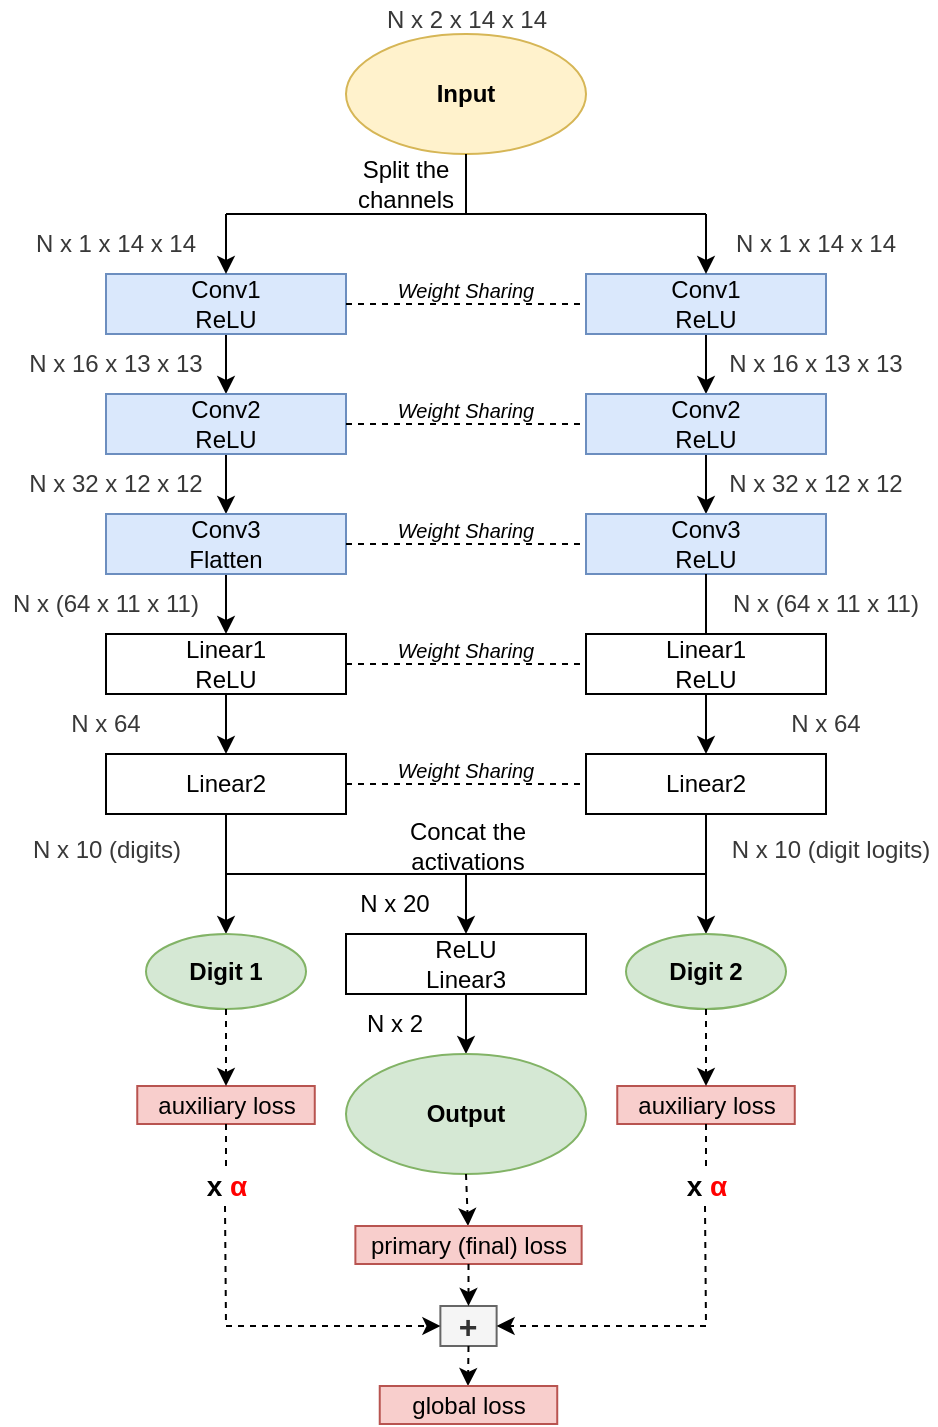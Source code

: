 <mxfile version="13.1.1" type="github">
  <diagram id="YVaPS0NW_fkGxbB0hOCl" name="Page-1">
    <mxGraphModel dx="1102" dy="587" grid="1" gridSize="10" guides="1" tooltips="1" connect="1" arrows="1" fold="1" page="1" pageScale="1" pageWidth="827" pageHeight="1169" math="0" shadow="0">
      <root>
        <mxCell id="0" />
        <mxCell id="1" parent="0" />
        <mxCell id="RyGLwnKeglVECxxGWKU3-21" value="" style="group" parent="1" vertex="1" connectable="0">
          <mxGeometry x="127.5" y="19" width="467.5" height="585" as="geometry" />
        </mxCell>
        <mxCell id="h3Otb9-q0aWc2A8WtiWL-3" value="Input" style="ellipse;whiteSpace=wrap;html=1;direction=east;fillColor=#fff2cc;strokeColor=#d6b656;fontStyle=1" parent="RyGLwnKeglVECxxGWKU3-21" vertex="1">
          <mxGeometry x="172.5" y="15" width="120" height="60" as="geometry" />
        </mxCell>
        <mxCell id="h3Otb9-q0aWc2A8WtiWL-5" value="Split the channels" style="text;html=1;strokeColor=none;fillColor=none;align=center;verticalAlign=middle;whiteSpace=wrap;rounded=0;direction=east;" parent="RyGLwnKeglVECxxGWKU3-21" vertex="1">
          <mxGeometry x="172.5" y="82.5" width="60" height="15" as="geometry" />
        </mxCell>
        <mxCell id="h3Otb9-q0aWc2A8WtiWL-14" style="edgeStyle=orthogonalEdgeStyle;rounded=0;orthogonalLoop=1;jettySize=auto;html=1;exitX=0.5;exitY=1;exitDx=0;exitDy=0;entryX=0.5;entryY=1;entryDx=0;entryDy=0;" parent="RyGLwnKeglVECxxGWKU3-21" source="h3Otb9-q0aWc2A8WtiWL-7" edge="1">
          <mxGeometry relative="1" as="geometry">
            <mxPoint x="112.5" y="195" as="targetPoint" />
          </mxGeometry>
        </mxCell>
        <mxCell id="h3Otb9-q0aWc2A8WtiWL-7" value="Conv1&lt;br&gt;ReLU" style="rounded=0;whiteSpace=wrap;html=1;direction=east;fillColor=#dae8fc;strokeColor=#6c8ebf;" parent="RyGLwnKeglVECxxGWKU3-21" vertex="1">
          <mxGeometry x="52.5" y="135.0" width="120" height="30" as="geometry" />
        </mxCell>
        <mxCell id="h3Otb9-q0aWc2A8WtiWL-8" value="" style="endArrow=none;html=1;entryX=0.5;entryY=1;entryDx=0;entryDy=0;exitX=0.5;exitY=1;exitDx=0;exitDy=0;" parent="RyGLwnKeglVECxxGWKU3-21" target="h3Otb9-q0aWc2A8WtiWL-3" edge="1">
          <mxGeometry width="50" height="50" relative="1" as="geometry">
            <mxPoint x="232.5" y="105.0" as="sourcePoint" />
            <mxPoint x="312.5" y="195" as="targetPoint" />
          </mxGeometry>
        </mxCell>
        <mxCell id="h3Otb9-q0aWc2A8WtiWL-9" value="" style="endArrow=none;html=1;" parent="RyGLwnKeglVECxxGWKU3-21" edge="1">
          <mxGeometry width="50" height="50" relative="1" as="geometry">
            <mxPoint x="112.5" y="105.0" as="sourcePoint" />
            <mxPoint x="352.5" y="105.0" as="targetPoint" />
          </mxGeometry>
        </mxCell>
        <mxCell id="h3Otb9-q0aWc2A8WtiWL-10" value="" style="endArrow=classic;html=1;" parent="RyGLwnKeglVECxxGWKU3-21" edge="1">
          <mxGeometry width="50" height="50" relative="1" as="geometry">
            <mxPoint x="112.5" y="105.0" as="sourcePoint" />
            <mxPoint x="112.5" y="135.0" as="targetPoint" />
          </mxGeometry>
        </mxCell>
        <mxCell id="h3Otb9-q0aWc2A8WtiWL-12" value="N x 1 x 14 x 14" style="text;html=1;strokeColor=none;fillColor=none;align=center;verticalAlign=middle;whiteSpace=wrap;rounded=0;direction=east;fontColor=#383838;" parent="RyGLwnKeglVECxxGWKU3-21" vertex="1">
          <mxGeometry x="12.5" y="112.5" width="90" height="15" as="geometry" />
        </mxCell>
        <mxCell id="h3Otb9-q0aWc2A8WtiWL-13" value="N x 16 x 13 x 13" style="text;html=1;strokeColor=none;fillColor=none;align=center;verticalAlign=middle;whiteSpace=wrap;rounded=0;direction=east;fontColor=#383838;" parent="RyGLwnKeglVECxxGWKU3-21" vertex="1">
          <mxGeometry x="12.5" y="172.5" width="90" height="15" as="geometry" />
        </mxCell>
        <mxCell id="h3Otb9-q0aWc2A8WtiWL-20" style="edgeStyle=orthogonalEdgeStyle;rounded=0;orthogonalLoop=1;jettySize=auto;html=1;exitX=0.5;exitY=1;exitDx=0;exitDy=0;entryX=0.5;entryY=1;entryDx=0;entryDy=0;" parent="RyGLwnKeglVECxxGWKU3-21" source="h3Otb9-q0aWc2A8WtiWL-15" edge="1">
          <mxGeometry relative="1" as="geometry">
            <mxPoint x="112.5" y="255" as="targetPoint" />
          </mxGeometry>
        </mxCell>
        <mxCell id="h3Otb9-q0aWc2A8WtiWL-15" value="Conv2&lt;br&gt;ReLU" style="rounded=0;whiteSpace=wrap;html=1;direction=east;fillColor=#dae8fc;strokeColor=#6c8ebf;" parent="RyGLwnKeglVECxxGWKU3-21" vertex="1">
          <mxGeometry x="52.5" y="195" width="120" height="30" as="geometry" />
        </mxCell>
        <mxCell id="h3Otb9-q0aWc2A8WtiWL-16" style="edgeStyle=orthogonalEdgeStyle;rounded=0;orthogonalLoop=1;jettySize=auto;html=1;exitX=0.5;exitY=1;exitDx=0;exitDy=0;" parent="RyGLwnKeglVECxxGWKU3-21" source="h3Otb9-q0aWc2A8WtiWL-7" target="h3Otb9-q0aWc2A8WtiWL-7" edge="1">
          <mxGeometry relative="1" as="geometry" />
        </mxCell>
        <mxCell id="h3Otb9-q0aWc2A8WtiWL-42" style="edgeStyle=orthogonalEdgeStyle;rounded=0;orthogonalLoop=1;jettySize=auto;html=1;exitX=0.5;exitY=1;exitDx=0;exitDy=0;entryX=0.5;entryY=1;entryDx=0;entryDy=0;" parent="RyGLwnKeglVECxxGWKU3-21" source="h3Otb9-q0aWc2A8WtiWL-21" edge="1">
          <mxGeometry relative="1" as="geometry">
            <mxPoint x="112.5" y="315" as="targetPoint" />
          </mxGeometry>
        </mxCell>
        <mxCell id="h3Otb9-q0aWc2A8WtiWL-21" value="Conv3&lt;br&gt;Flatten" style="rounded=0;whiteSpace=wrap;html=1;direction=east;fillColor=#dae8fc;strokeColor=#6c8ebf;" parent="RyGLwnKeglVECxxGWKU3-21" vertex="1">
          <mxGeometry x="52.5" y="255" width="120" height="30" as="geometry" />
        </mxCell>
        <mxCell id="h3Otb9-q0aWc2A8WtiWL-23" value="N x 32 x 12 x 12" style="text;html=1;strokeColor=none;fillColor=none;align=center;verticalAlign=middle;whiteSpace=wrap;rounded=0;direction=east;fontColor=#383838;" parent="RyGLwnKeglVECxxGWKU3-21" vertex="1">
          <mxGeometry x="12.5" y="232.5" width="90" height="15" as="geometry" />
        </mxCell>
        <mxCell id="h3Otb9-q0aWc2A8WtiWL-25" value="N x (64 x 11 x 11)" style="text;html=1;strokeColor=none;fillColor=none;align=center;verticalAlign=middle;whiteSpace=wrap;rounded=0;direction=east;fontColor=#383838;" parent="RyGLwnKeglVECxxGWKU3-21" vertex="1">
          <mxGeometry x="2.5" y="292.5" width="100" height="15" as="geometry" />
        </mxCell>
        <mxCell id="h3Otb9-q0aWc2A8WtiWL-28" style="edgeStyle=orthogonalEdgeStyle;rounded=0;orthogonalLoop=1;jettySize=auto;html=1;exitX=0.5;exitY=1;exitDx=0;exitDy=0;entryX=0.5;entryY=1;entryDx=0;entryDy=0;" parent="RyGLwnKeglVECxxGWKU3-21" source="h3Otb9-q0aWc2A8WtiWL-29" edge="1">
          <mxGeometry relative="1" as="geometry">
            <mxPoint x="352.5" y="195" as="targetPoint" />
          </mxGeometry>
        </mxCell>
        <mxCell id="h3Otb9-q0aWc2A8WtiWL-29" value="Conv1&lt;br&gt;ReLU" style="rounded=0;whiteSpace=wrap;html=1;direction=east;fillColor=#dae8fc;strokeColor=#6c8ebf;" parent="RyGLwnKeglVECxxGWKU3-21" vertex="1">
          <mxGeometry x="292.5" y="135.0" width="120" height="30" as="geometry" />
        </mxCell>
        <mxCell id="h3Otb9-q0aWc2A8WtiWL-30" value="" style="endArrow=classic;html=1;" parent="RyGLwnKeglVECxxGWKU3-21" edge="1">
          <mxGeometry width="50" height="50" relative="1" as="geometry">
            <mxPoint x="352.5" y="105.0" as="sourcePoint" />
            <mxPoint x="352.5" y="135.0" as="targetPoint" />
          </mxGeometry>
        </mxCell>
        <mxCell id="h3Otb9-q0aWc2A8WtiWL-31" value="N x 1 x 14 x 14" style="text;html=1;strokeColor=none;fillColor=none;align=center;verticalAlign=middle;whiteSpace=wrap;rounded=0;direction=east;fontColor=#383838;" parent="RyGLwnKeglVECxxGWKU3-21" vertex="1">
          <mxGeometry x="362.5" y="112.5" width="90" height="15" as="geometry" />
        </mxCell>
        <mxCell id="h3Otb9-q0aWc2A8WtiWL-32" value="N x 16 x 13 x 13" style="text;html=1;strokeColor=none;fillColor=none;align=center;verticalAlign=middle;whiteSpace=wrap;rounded=0;direction=east;fontColor=#383838;" parent="RyGLwnKeglVECxxGWKU3-21" vertex="1">
          <mxGeometry x="362.5" y="172.5" width="90" height="15" as="geometry" />
        </mxCell>
        <mxCell id="h3Otb9-q0aWc2A8WtiWL-33" style="edgeStyle=orthogonalEdgeStyle;rounded=0;orthogonalLoop=1;jettySize=auto;html=1;exitX=0.5;exitY=1;exitDx=0;exitDy=0;entryX=0.5;entryY=1;entryDx=0;entryDy=0;" parent="RyGLwnKeglVECxxGWKU3-21" source="h3Otb9-q0aWc2A8WtiWL-34" edge="1">
          <mxGeometry relative="1" as="geometry">
            <mxPoint x="352.5" y="255" as="targetPoint" />
          </mxGeometry>
        </mxCell>
        <mxCell id="h3Otb9-q0aWc2A8WtiWL-34" value="Conv2&lt;br&gt;ReLU" style="rounded=0;whiteSpace=wrap;html=1;direction=east;fillColor=#dae8fc;strokeColor=#6c8ebf;" parent="RyGLwnKeglVECxxGWKU3-21" vertex="1">
          <mxGeometry x="292.5" y="195" width="120" height="30" as="geometry" />
        </mxCell>
        <mxCell id="h3Otb9-q0aWc2A8WtiWL-35" style="edgeStyle=orthogonalEdgeStyle;rounded=0;orthogonalLoop=1;jettySize=auto;html=1;exitX=0.5;exitY=1;exitDx=0;exitDy=0;" parent="RyGLwnKeglVECxxGWKU3-21" source="h3Otb9-q0aWc2A8WtiWL-29" target="h3Otb9-q0aWc2A8WtiWL-29" edge="1">
          <mxGeometry relative="1" as="geometry" />
        </mxCell>
        <mxCell id="h3Otb9-q0aWc2A8WtiWL-36" value="Conv3&lt;br&gt;ReLU" style="rounded=0;whiteSpace=wrap;html=1;direction=east;fillColor=#dae8fc;strokeColor=#6c8ebf;" parent="RyGLwnKeglVECxxGWKU3-21" vertex="1">
          <mxGeometry x="292.5" y="255" width="120" height="30" as="geometry" />
        </mxCell>
        <mxCell id="h3Otb9-q0aWc2A8WtiWL-37" value="N x 32 x 12 x 12" style="text;html=1;strokeColor=none;fillColor=none;align=center;verticalAlign=middle;whiteSpace=wrap;rounded=0;direction=east;fontColor=#383838;" parent="RyGLwnKeglVECxxGWKU3-21" vertex="1">
          <mxGeometry x="362.5" y="232.5" width="90" height="15" as="geometry" />
        </mxCell>
        <mxCell id="h3Otb9-q0aWc2A8WtiWL-39" value="" style="endArrow=none;html=1;exitX=0.5;exitY=1;exitDx=0;exitDy=0;entryX=0.5;entryY=1;entryDx=0;entryDy=0;" parent="RyGLwnKeglVECxxGWKU3-21" source="h3Otb9-q0aWc2A8WtiWL-36" edge="1">
          <mxGeometry width="50" height="50" relative="1" as="geometry">
            <mxPoint x="502.5" y="232.5" as="sourcePoint" />
            <mxPoint x="352.5" y="315" as="targetPoint" />
          </mxGeometry>
        </mxCell>
        <mxCell id="h3Otb9-q0aWc2A8WtiWL-44" style="edgeStyle=orthogonalEdgeStyle;rounded=0;orthogonalLoop=1;jettySize=auto;html=1;exitX=0.5;exitY=1;exitDx=0;exitDy=0;entryX=0.5;entryY=1;entryDx=0;entryDy=0;" parent="RyGLwnKeglVECxxGWKU3-21" source="h3Otb9-q0aWc2A8WtiWL-43" edge="1">
          <mxGeometry relative="1" as="geometry">
            <mxPoint x="112.5" y="375" as="targetPoint" />
          </mxGeometry>
        </mxCell>
        <mxCell id="h3Otb9-q0aWc2A8WtiWL-43" value="Linear1&lt;br&gt;ReLU" style="rounded=0;whiteSpace=wrap;html=1;direction=east;" parent="RyGLwnKeglVECxxGWKU3-21" vertex="1">
          <mxGeometry x="52.5" y="315" width="120" height="30" as="geometry" />
        </mxCell>
        <mxCell id="h3Otb9-q0aWc2A8WtiWL-45" value="N x 64" style="text;html=1;strokeColor=none;fillColor=none;align=center;verticalAlign=middle;whiteSpace=wrap;rounded=0;direction=east;fontColor=#383838;" parent="RyGLwnKeglVECxxGWKU3-21" vertex="1">
          <mxGeometry x="2.5" y="352.5" width="100" height="15" as="geometry" />
        </mxCell>
        <mxCell id="h3Otb9-q0aWc2A8WtiWL-46" value="Linear2" style="rounded=0;whiteSpace=wrap;html=1;direction=east;" parent="RyGLwnKeglVECxxGWKU3-21" vertex="1">
          <mxGeometry x="52.5" y="375" width="120" height="30" as="geometry" />
        </mxCell>
        <mxCell id="h3Otb9-q0aWc2A8WtiWL-48" value="N x 10 (digits)" style="text;html=1;strokeColor=none;fillColor=none;align=center;verticalAlign=middle;whiteSpace=wrap;rounded=0;direction=east;fontColor=#383838;" parent="RyGLwnKeglVECxxGWKU3-21" vertex="1">
          <mxGeometry y="415.875" width="105" height="15" as="geometry" />
        </mxCell>
        <mxCell id="h3Otb9-q0aWc2A8WtiWL-49" value="" style="endArrow=none;html=1;exitX=0.5;exitY=1;exitDx=0;exitDy=0;entryX=0.5;entryY=1;entryDx=0;entryDy=0;" parent="RyGLwnKeglVECxxGWKU3-21" source="h3Otb9-q0aWc2A8WtiWL-46" edge="1">
          <mxGeometry width="50" height="50" relative="1" as="geometry">
            <mxPoint x="262.5" y="352.5" as="sourcePoint" />
            <mxPoint x="112.5" y="435" as="targetPoint" />
          </mxGeometry>
        </mxCell>
        <mxCell id="h3Otb9-q0aWc2A8WtiWL-50" value="N x (64 x 11 x 11)" style="text;html=1;strokeColor=none;fillColor=none;align=center;verticalAlign=middle;whiteSpace=wrap;rounded=0;direction=east;fontColor=#383838;" parent="RyGLwnKeglVECxxGWKU3-21" vertex="1">
          <mxGeometry x="362.5" y="292.5" width="100" height="15" as="geometry" />
        </mxCell>
        <mxCell id="h3Otb9-q0aWc2A8WtiWL-51" style="edgeStyle=orthogonalEdgeStyle;rounded=0;orthogonalLoop=1;jettySize=auto;html=1;exitX=0.5;exitY=1;exitDx=0;exitDy=0;entryX=0.5;entryY=1;entryDx=0;entryDy=0;" parent="RyGLwnKeglVECxxGWKU3-21" source="h3Otb9-q0aWc2A8WtiWL-52" edge="1">
          <mxGeometry relative="1" as="geometry">
            <mxPoint x="352.5" y="375" as="targetPoint" />
          </mxGeometry>
        </mxCell>
        <mxCell id="h3Otb9-q0aWc2A8WtiWL-52" value="Linear1&lt;br&gt;ReLU" style="rounded=0;whiteSpace=wrap;html=1;direction=east;" parent="RyGLwnKeglVECxxGWKU3-21" vertex="1">
          <mxGeometry x="292.5" y="315" width="120" height="30" as="geometry" />
        </mxCell>
        <mxCell id="h3Otb9-q0aWc2A8WtiWL-53" value="N x 64" style="text;html=1;strokeColor=none;fillColor=none;align=center;verticalAlign=middle;whiteSpace=wrap;rounded=0;direction=east;fontColor=#383838;" parent="RyGLwnKeglVECxxGWKU3-21" vertex="1">
          <mxGeometry x="362.5" y="352.5" width="100" height="15" as="geometry" />
        </mxCell>
        <mxCell id="h3Otb9-q0aWc2A8WtiWL-54" value="Linear2" style="rounded=0;whiteSpace=wrap;html=1;direction=east;" parent="RyGLwnKeglVECxxGWKU3-21" vertex="1">
          <mxGeometry x="292.5" y="375" width="120" height="30" as="geometry" />
        </mxCell>
        <mxCell id="h3Otb9-q0aWc2A8WtiWL-55" value="N x 10 (digit logits)" style="text;html=1;strokeColor=none;fillColor=none;align=center;verticalAlign=middle;whiteSpace=wrap;rounded=0;direction=east;fontColor=#383838;" parent="RyGLwnKeglVECxxGWKU3-21" vertex="1">
          <mxGeometry x="362.5" y="415.875" width="105" height="15" as="geometry" />
        </mxCell>
        <mxCell id="h3Otb9-q0aWc2A8WtiWL-56" value="" style="endArrow=none;html=1;exitX=0.5;exitY=1;exitDx=0;exitDy=0;entryX=0.5;entryY=1;entryDx=0;entryDy=0;" parent="RyGLwnKeglVECxxGWKU3-21" source="h3Otb9-q0aWc2A8WtiWL-54" edge="1">
          <mxGeometry width="50" height="50" relative="1" as="geometry">
            <mxPoint x="502.5" y="352.5" as="sourcePoint" />
            <mxPoint x="352.5" y="435" as="targetPoint" />
          </mxGeometry>
        </mxCell>
        <mxCell id="h3Otb9-q0aWc2A8WtiWL-58" value="" style="endArrow=none;html=1;" parent="RyGLwnKeglVECxxGWKU3-21" edge="1">
          <mxGeometry width="50" height="50" relative="1" as="geometry">
            <mxPoint x="112.5" y="435" as="sourcePoint" />
            <mxPoint x="352.5" y="435" as="targetPoint" />
          </mxGeometry>
        </mxCell>
        <mxCell id="h3Otb9-q0aWc2A8WtiWL-59" value="" style="endArrow=classic;html=1;" parent="RyGLwnKeglVECxxGWKU3-21" edge="1">
          <mxGeometry width="50" height="50" relative="1" as="geometry">
            <mxPoint x="232.5" y="435" as="sourcePoint" />
            <mxPoint x="232.5" y="465" as="targetPoint" />
          </mxGeometry>
        </mxCell>
        <mxCell id="h3Otb9-q0aWc2A8WtiWL-63" value="N x 20" style="text;html=1;strokeColor=none;fillColor=none;align=center;verticalAlign=middle;whiteSpace=wrap;rounded=0;direction=east;" parent="RyGLwnKeglVECxxGWKU3-21" vertex="1">
          <mxGeometry x="160" y="442.5" width="72.5" height="15" as="geometry" />
        </mxCell>
        <mxCell id="h3Otb9-q0aWc2A8WtiWL-64" value="ReLU&lt;br&gt;Linear3" style="rounded=0;whiteSpace=wrap;html=1;direction=east;" parent="RyGLwnKeglVECxxGWKU3-21" vertex="1">
          <mxGeometry x="172.5" y="465" width="120" height="30" as="geometry" />
        </mxCell>
        <mxCell id="h3Otb9-q0aWc2A8WtiWL-65" value="Concat the activations" style="text;html=1;strokeColor=none;fillColor=none;align=center;verticalAlign=middle;whiteSpace=wrap;rounded=0;direction=east;" parent="RyGLwnKeglVECxxGWKU3-21" vertex="1">
          <mxGeometry x="193.75" y="413.87" width="80" height="15" as="geometry" />
        </mxCell>
        <mxCell id="h3Otb9-q0aWc2A8WtiWL-66" value="" style="endArrow=classic;html=1;exitX=0.5;exitY=1;exitDx=0;exitDy=0;entryX=0.5;entryY=1;entryDx=0;entryDy=0;" parent="RyGLwnKeglVECxxGWKU3-21" source="h3Otb9-q0aWc2A8WtiWL-64" edge="1">
          <mxGeometry width="50" height="50" relative="1" as="geometry">
            <mxPoint x="262.5" y="472.5" as="sourcePoint" />
            <mxPoint x="232.5" y="525" as="targetPoint" />
          </mxGeometry>
        </mxCell>
        <mxCell id="h3Otb9-q0aWc2A8WtiWL-67" value="N x 2" style="text;html=1;strokeColor=none;fillColor=none;align=center;verticalAlign=middle;whiteSpace=wrap;rounded=0;direction=east;" parent="RyGLwnKeglVECxxGWKU3-21" vertex="1">
          <mxGeometry x="160" y="502.5" width="72.5" height="15" as="geometry" />
        </mxCell>
        <mxCell id="h3Otb9-q0aWc2A8WtiWL-70" value="Output" style="ellipse;whiteSpace=wrap;html=1;direction=east;fillColor=#d5e8d4;strokeColor=#82b366;fontStyle=1" parent="RyGLwnKeglVECxxGWKU3-21" vertex="1">
          <mxGeometry x="172.5" y="525" width="120" height="60" as="geometry" />
        </mxCell>
        <mxCell id="h3Otb9-q0aWc2A8WtiWL-71" value="&lt;span&gt;N x 2 x 14 x 14&lt;/span&gt;" style="text;html=1;align=center;verticalAlign=middle;resizable=0;points=[];autosize=1;direction=east;fontColor=#383838;" parent="RyGLwnKeglVECxxGWKU3-21" vertex="1">
          <mxGeometry x="182.5" y="-2" width="100" height="20" as="geometry" />
        </mxCell>
        <mxCell id="RyGLwnKeglVECxxGWKU3-1" value="" style="endArrow=none;dashed=1;html=1;exitX=1;exitY=0.5;exitDx=0;exitDy=0;entryX=0;entryY=0.5;entryDx=0;entryDy=0;" parent="RyGLwnKeglVECxxGWKU3-21" source="h3Otb9-q0aWc2A8WtiWL-43" target="h3Otb9-q0aWc2A8WtiWL-52" edge="1">
          <mxGeometry width="50" height="50" relative="1" as="geometry">
            <mxPoint x="262.5" y="337.5" as="sourcePoint" />
            <mxPoint x="312.5" y="300" as="targetPoint" />
          </mxGeometry>
        </mxCell>
        <mxCell id="RyGLwnKeglVECxxGWKU3-4" value="" style="endArrow=none;dashed=1;html=1;exitX=1;exitY=0.5;exitDx=0;exitDy=0;entryX=0;entryY=0.5;entryDx=0;entryDy=0;" parent="RyGLwnKeglVECxxGWKU3-21" source="h3Otb9-q0aWc2A8WtiWL-15" target="h3Otb9-q0aWc2A8WtiWL-34" edge="1">
          <mxGeometry width="50" height="50" relative="1" as="geometry">
            <mxPoint x="262.5" y="210.0" as="sourcePoint" />
            <mxPoint x="312.5" y="172.5" as="targetPoint" />
          </mxGeometry>
        </mxCell>
        <mxCell id="RyGLwnKeglVECxxGWKU3-5" value="" style="endArrow=none;dashed=1;html=1;exitX=1;exitY=0.5;exitDx=0;exitDy=0;entryX=0;entryY=0.5;entryDx=0;entryDy=0;" parent="RyGLwnKeglVECxxGWKU3-21" source="h3Otb9-q0aWc2A8WtiWL-7" target="h3Otb9-q0aWc2A8WtiWL-29" edge="1">
          <mxGeometry width="50" height="50" relative="1" as="geometry">
            <mxPoint x="262.5" y="210.0" as="sourcePoint" />
            <mxPoint x="312.5" y="172.5" as="targetPoint" />
          </mxGeometry>
        </mxCell>
        <mxCell id="RyGLwnKeglVECxxGWKU3-6" value="" style="endArrow=none;dashed=1;html=1;exitX=1;exitY=0.5;exitDx=0;exitDy=0;entryX=0;entryY=0.5;entryDx=0;entryDy=0;" parent="RyGLwnKeglVECxxGWKU3-21" source="h3Otb9-q0aWc2A8WtiWL-21" target="h3Otb9-q0aWc2A8WtiWL-36" edge="1">
          <mxGeometry width="50" height="50" relative="1" as="geometry">
            <mxPoint x="262.5" y="210.0" as="sourcePoint" />
            <mxPoint x="312.5" y="172.5" as="targetPoint" />
          </mxGeometry>
        </mxCell>
        <mxCell id="RyGLwnKeglVECxxGWKU3-7" value="" style="endArrow=none;dashed=1;html=1;exitX=1;exitY=0.5;exitDx=0;exitDy=0;entryX=0;entryY=0.5;entryDx=0;entryDy=0;" parent="RyGLwnKeglVECxxGWKU3-21" source="h3Otb9-q0aWc2A8WtiWL-46" target="h3Otb9-q0aWc2A8WtiWL-54" edge="1">
          <mxGeometry width="50" height="50" relative="1" as="geometry">
            <mxPoint x="262.5" y="337.5" as="sourcePoint" />
            <mxPoint x="312.5" y="300" as="targetPoint" />
          </mxGeometry>
        </mxCell>
        <mxCell id="RyGLwnKeglVECxxGWKU3-9" value="Weight Sharing" style="text;html=1;align=center;verticalAlign=middle;whiteSpace=wrap;rounded=0;fontStyle=2;fontSize=10;direction=east;" parent="RyGLwnKeglVECxxGWKU3-21" vertex="1">
          <mxGeometry x="187.5" y="135.0" width="90" height="15" as="geometry" />
        </mxCell>
        <mxCell id="RyGLwnKeglVECxxGWKU3-10" value="Weight Sharing" style="text;html=1;align=center;verticalAlign=middle;whiteSpace=wrap;rounded=0;fontStyle=2;fontSize=10;direction=east;" parent="RyGLwnKeglVECxxGWKU3-21" vertex="1">
          <mxGeometry x="187.5" y="195" width="90" height="15" as="geometry" />
        </mxCell>
        <mxCell id="RyGLwnKeglVECxxGWKU3-11" value="Weight Sharing" style="text;html=1;align=center;verticalAlign=middle;whiteSpace=wrap;rounded=0;fontStyle=2;fontSize=10;direction=east;" parent="RyGLwnKeglVECxxGWKU3-21" vertex="1">
          <mxGeometry x="187.5" y="255" width="90" height="15" as="geometry" />
        </mxCell>
        <mxCell id="RyGLwnKeglVECxxGWKU3-12" value="Weight Sharing" style="text;html=1;align=center;verticalAlign=middle;whiteSpace=wrap;rounded=0;fontStyle=2;fontSize=10;direction=east;" parent="RyGLwnKeglVECxxGWKU3-21" vertex="1">
          <mxGeometry x="187.5" y="315" width="90" height="15" as="geometry" />
        </mxCell>
        <mxCell id="RyGLwnKeglVECxxGWKU3-14" value="Weight Sharing" style="text;html=1;align=center;verticalAlign=middle;whiteSpace=wrap;rounded=0;fontStyle=2;fontSize=10;direction=east;" parent="RyGLwnKeglVECxxGWKU3-21" vertex="1">
          <mxGeometry x="187.5" y="375" width="90" height="15" as="geometry" />
        </mxCell>
        <mxCell id="RyGLwnKeglVECxxGWKU3-16" value="" style="endArrow=classic;html=1;fontSize=10;exitX=0.5;exitY=1;exitDx=0;exitDy=0;entryX=0.5;entryY=1;entryDx=0;entryDy=0;" parent="RyGLwnKeglVECxxGWKU3-21" source="h3Otb9-q0aWc2A8WtiWL-46" edge="1">
          <mxGeometry width="50" height="50" relative="1" as="geometry">
            <mxPoint x="262.5" y="510" as="sourcePoint" />
            <mxPoint x="112.5" y="465" as="targetPoint" />
          </mxGeometry>
        </mxCell>
        <mxCell id="RyGLwnKeglVECxxGWKU3-17" value="Digit 1" style="ellipse;whiteSpace=wrap;html=1;direction=east;fillColor=#d5e8d4;strokeColor=#82b366;fontStyle=1" parent="RyGLwnKeglVECxxGWKU3-21" vertex="1">
          <mxGeometry x="72.5" y="465" width="80" height="37.5" as="geometry" />
        </mxCell>
        <mxCell id="RyGLwnKeglVECxxGWKU3-19" value="" style="endArrow=classic;html=1;fontSize=10;exitX=0.5;exitY=1;exitDx=0;exitDy=0;entryX=0.5;entryY=1;entryDx=0;entryDy=0;" parent="RyGLwnKeglVECxxGWKU3-21" source="h3Otb9-q0aWc2A8WtiWL-54" edge="1">
          <mxGeometry width="50" height="50" relative="1" as="geometry">
            <mxPoint x="262.5" y="510" as="sourcePoint" />
            <mxPoint x="352.5" y="465" as="targetPoint" />
          </mxGeometry>
        </mxCell>
        <mxCell id="RyGLwnKeglVECxxGWKU3-20" value="Digit 2" style="ellipse;whiteSpace=wrap;html=1;direction=east;fillColor=#d5e8d4;strokeColor=#82b366;fontStyle=1" parent="RyGLwnKeglVECxxGWKU3-21" vertex="1">
          <mxGeometry x="312.5" y="465" width="80" height="37.5" as="geometry" />
        </mxCell>
        <mxCell id="IOf3N17PA3gK1ZlJ0fhI-4" value="auxiliary loss" style="rounded=0;whiteSpace=wrap;html=1;direction=east;fillColor=#f8cecc;strokeColor=#b85450;" vertex="1" parent="RyGLwnKeglVECxxGWKU3-21">
          <mxGeometry x="68.13" y="541" width="88.75" height="19" as="geometry" />
        </mxCell>
        <mxCell id="IOf3N17PA3gK1ZlJ0fhI-5" value="auxiliary loss" style="rounded=0;whiteSpace=wrap;html=1;direction=east;fillColor=#f8cecc;strokeColor=#b85450;" vertex="1" parent="RyGLwnKeglVECxxGWKU3-21">
          <mxGeometry x="308.13" y="541" width="88.75" height="19" as="geometry" />
        </mxCell>
        <mxCell id="IOf3N17PA3gK1ZlJ0fhI-2" value="" style="endArrow=classic;html=1;exitX=0.5;exitY=1;exitDx=0;exitDy=0;dashed=1;entryX=0.5;entryY=0;entryDx=0;entryDy=0;" edge="1" parent="RyGLwnKeglVECxxGWKU3-21" source="RyGLwnKeglVECxxGWKU3-20" target="IOf3N17PA3gK1ZlJ0fhI-5">
          <mxGeometry width="50" height="50" relative="1" as="geometry">
            <mxPoint x="262.5" y="641" as="sourcePoint" />
            <mxPoint x="352.5" y="531" as="targetPoint" />
          </mxGeometry>
        </mxCell>
        <mxCell id="IOf3N17PA3gK1ZlJ0fhI-3" value="" style="endArrow=classic;html=1;exitX=0.5;exitY=1;exitDx=0;exitDy=0;dashed=1;" edge="1" parent="1" source="RyGLwnKeglVECxxGWKU3-17">
          <mxGeometry width="50" height="50" relative="1" as="geometry">
            <mxPoint x="230" y="604" as="sourcePoint" />
            <mxPoint x="240" y="560" as="targetPoint" />
          </mxGeometry>
        </mxCell>
        <mxCell id="IOf3N17PA3gK1ZlJ0fhI-6" value="" style="endArrow=classic;html=1;exitX=0.5;exitY=1;exitDx=0;exitDy=0;dashed=1;" edge="1" parent="1" source="h3Otb9-q0aWc2A8WtiWL-70">
          <mxGeometry width="50" height="50" relative="1" as="geometry">
            <mxPoint x="490" y="531.5" as="sourcePoint" />
            <mxPoint x="361" y="630" as="targetPoint" />
          </mxGeometry>
        </mxCell>
        <mxCell id="IOf3N17PA3gK1ZlJ0fhI-7" value="primary (final) loss" style="rounded=0;whiteSpace=wrap;html=1;direction=east;fillColor=#f8cecc;strokeColor=#b85450;" vertex="1" parent="1">
          <mxGeometry x="304.69" y="630" width="113.13" height="19" as="geometry" />
        </mxCell>
        <mxCell id="IOf3N17PA3gK1ZlJ0fhI-9" value="" style="endArrow=none;dashed=1;html=1;exitX=0.5;exitY=1;exitDx=0;exitDy=0;" edge="1" parent="1" source="IOf3N17PA3gK1ZlJ0fhI-4">
          <mxGeometry width="50" height="50" relative="1" as="geometry">
            <mxPoint x="390" y="490" as="sourcePoint" />
            <mxPoint x="240" y="600" as="targetPoint" />
          </mxGeometry>
        </mxCell>
        <mxCell id="IOf3N17PA3gK1ZlJ0fhI-10" value="" style="endArrow=none;dashed=1;html=1;exitX=0.5;exitY=1;exitDx=0;exitDy=0;" edge="1" parent="1" source="IOf3N17PA3gK1ZlJ0fhI-5">
          <mxGeometry width="50" height="50" relative="1" as="geometry">
            <mxPoint x="250.005" y="589" as="sourcePoint" />
            <mxPoint x="480" y="600" as="targetPoint" />
          </mxGeometry>
        </mxCell>
        <mxCell id="IOf3N17PA3gK1ZlJ0fhI-13" value="&lt;font style=&quot;font-size: 16px&quot;&gt;&lt;b&gt;+&lt;/b&gt;&lt;/font&gt;" style="rounded=0;whiteSpace=wrap;html=1;fillColor=#f5f5f5;strokeColor=#666666;fontColor=#333333;" vertex="1" parent="1">
          <mxGeometry x="347.19" y="670" width="28.12" height="20" as="geometry" />
        </mxCell>
        <mxCell id="IOf3N17PA3gK1ZlJ0fhI-14" value="&lt;b&gt;&lt;span style=&quot;font-family: &amp;#34;arial&amp;#34; , sans-serif ; font-size: 14px ; text-align: left ; background-color: rgb(255 , 255 , 255)&quot;&gt;x&amp;nbsp;&lt;/span&gt;&lt;span style=&quot;font-family: &amp;#34;arial&amp;#34; , sans-serif ; font-size: 14px ; text-align: left ; background-color: rgb(255 , 255 , 255)&quot;&gt;&lt;font color=&quot;#ff0000&quot;&gt;α&lt;/font&gt;&lt;/span&gt;&lt;/b&gt;" style="text;html=1;align=center;verticalAlign=middle;resizable=0;points=[];autosize=1;" vertex="1" parent="1">
          <mxGeometry x="220" y="600" width="40" height="20" as="geometry" />
        </mxCell>
        <mxCell id="IOf3N17PA3gK1ZlJ0fhI-15" value="&lt;b&gt;&lt;span style=&quot;font-family: &amp;#34;arial&amp;#34; , sans-serif ; font-size: 14px ; text-align: left ; background-color: rgb(255 , 255 , 255)&quot;&gt;x&amp;nbsp;&lt;/span&gt;&lt;span style=&quot;font-family: &amp;#34;arial&amp;#34; , sans-serif ; font-size: 14px ; text-align: left ; background-color: rgb(255 , 255 , 255)&quot;&gt;&lt;font color=&quot;#ff0000&quot;&gt;α&lt;/font&gt;&lt;/span&gt;&lt;/b&gt;" style="text;html=1;align=center;verticalAlign=middle;resizable=0;points=[];autosize=1;" vertex="1" parent="1">
          <mxGeometry x="460" y="600" width="40" height="20" as="geometry" />
        </mxCell>
        <mxCell id="IOf3N17PA3gK1ZlJ0fhI-16" value="" style="endArrow=none;dashed=1;html=1;" edge="1" parent="1">
          <mxGeometry width="50" height="50" relative="1" as="geometry">
            <mxPoint x="479.5" y="620" as="sourcePoint" />
            <mxPoint x="480" y="680" as="targetPoint" />
          </mxGeometry>
        </mxCell>
        <mxCell id="IOf3N17PA3gK1ZlJ0fhI-17" value="" style="endArrow=classic;html=1;exitX=0.5;exitY=1;exitDx=0;exitDy=0;dashed=1;entryX=0.5;entryY=0;entryDx=0;entryDy=0;" edge="1" parent="1" source="IOf3N17PA3gK1ZlJ0fhI-7" target="IOf3N17PA3gK1ZlJ0fhI-13">
          <mxGeometry width="50" height="50" relative="1" as="geometry">
            <mxPoint x="370" y="614" as="sourcePoint" />
            <mxPoint x="371" y="640" as="targetPoint" />
          </mxGeometry>
        </mxCell>
        <mxCell id="IOf3N17PA3gK1ZlJ0fhI-18" value="" style="endArrow=classic;html=1;dashed=1;entryX=1;entryY=0.5;entryDx=0;entryDy=0;" edge="1" parent="1" target="IOf3N17PA3gK1ZlJ0fhI-13">
          <mxGeometry width="50" height="50" relative="1" as="geometry">
            <mxPoint x="480" y="680" as="sourcePoint" />
            <mxPoint x="371.25" y="680" as="targetPoint" />
          </mxGeometry>
        </mxCell>
        <mxCell id="IOf3N17PA3gK1ZlJ0fhI-19" value="" style="endArrow=classic;html=1;dashed=1;entryX=0;entryY=0.5;entryDx=0;entryDy=0;" edge="1" parent="1" target="IOf3N17PA3gK1ZlJ0fhI-13">
          <mxGeometry width="50" height="50" relative="1" as="geometry">
            <mxPoint x="240" y="680" as="sourcePoint" />
            <mxPoint x="207.5" y="760" as="targetPoint" />
          </mxGeometry>
        </mxCell>
        <mxCell id="IOf3N17PA3gK1ZlJ0fhI-20" value="" style="endArrow=none;dashed=1;html=1;" edge="1" parent="1">
          <mxGeometry width="50" height="50" relative="1" as="geometry">
            <mxPoint x="239.5" y="620" as="sourcePoint" />
            <mxPoint x="240" y="680" as="targetPoint" />
          </mxGeometry>
        </mxCell>
        <mxCell id="IOf3N17PA3gK1ZlJ0fhI-21" value="" style="endArrow=classic;html=1;dashed=1;exitX=0.5;exitY=1;exitDx=0;exitDy=0;" edge="1" parent="1" source="IOf3N17PA3gK1ZlJ0fhI-13">
          <mxGeometry width="50" height="50" relative="1" as="geometry">
            <mxPoint x="368.75" y="740" as="sourcePoint" />
            <mxPoint x="361" y="710" as="targetPoint" />
          </mxGeometry>
        </mxCell>
        <mxCell id="IOf3N17PA3gK1ZlJ0fhI-22" value="global loss" style="rounded=0;whiteSpace=wrap;html=1;direction=east;fillColor=#f8cecc;strokeColor=#b85450;" vertex="1" parent="1">
          <mxGeometry x="316.87" y="710" width="88.75" height="19" as="geometry" />
        </mxCell>
      </root>
    </mxGraphModel>
  </diagram>
</mxfile>
